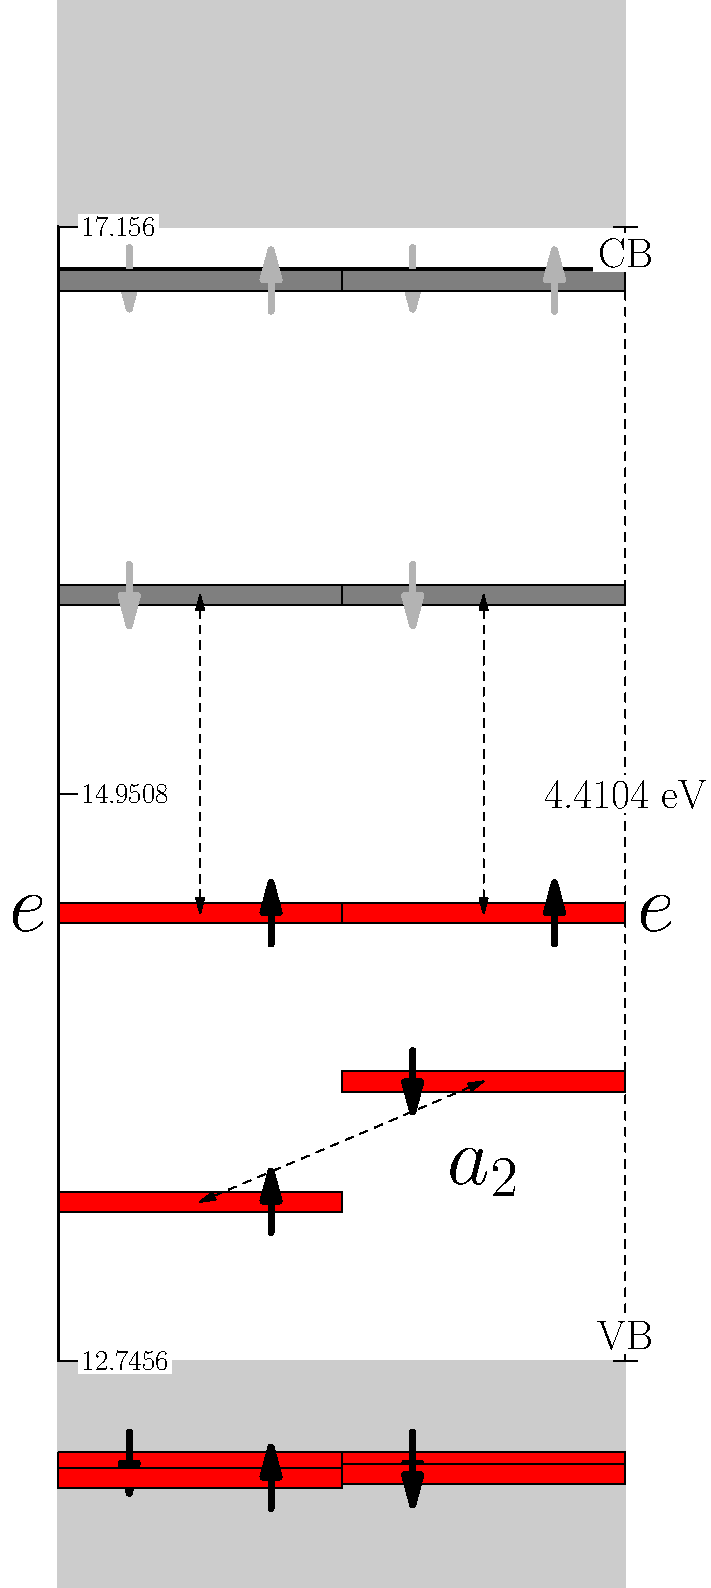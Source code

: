 
string LUMO_TITLE="";

real ENERGIE_LB_PRISTINE   = 17.1560 ;
real ENERGIE_VB_PRISTINE   = 12.7456 ;

real OBERKANTE     = 100;
real UNTERKANTE    = 0;
real IMG_WIDTH     = 50;
real KANTEN_HEIGHT = 20;

bool DRAW_ENERGY     = false;
bool DRAW_BAND       = false;
bool DRAW_OCCUPATION = false;

unitsize(.2cm);
currentpen = fontsize(20);

struct state {
  static int state_count;
  real energy;
  real occupation;
  real band;
  real value;
  pen color;
  pen spin_color;
  pen spin_occupied_color   = black;
  pen spin_unoccupied_color = 0.7*white+dashed;
  pen occupied_color   = red;
  pen unoccupied_color = gray;
  string title         = "";
  real spin            = 0;
  real VB              = ENERGIE_VB_PRISTINE;
  real LB              = ENERGIE_LB_PRISTINE;
  real DASH_WIDTH      = 25;
  real DASH_HEIGHT     = 1.8;
  real X_COORD         = 0;
  real Y_OFFSET        = 0;
  real OCCUPATION_CUTOFF = 0.1;
  real getPlottingValue (){
    real val = 100*(energy - VB)/(LB-VB);
    return val + Y_OFFSET;
  };
  bool isOccupied(){
    if ( occupation >= OCCUPATION_CUTOFF ) {
      return true;
    } else {
      return false;
    }
  };
  state setStyle(){
    real parameter;
    if ( spin != 0 ) {
      parameter = occupation;
    } else {
      parameter = occupation/2;
    }
    color = parameter*occupied_color+(1-parameter)*unoccupied_color;
    spin_color = parameter*spin_occupied_color+(1-parameter)*spin_unoccupied_color+linewidth(3);
    return this;
  };
  void operator init(real energy, real spin, real occupation, real band){
    this.energy     = energy;
    this.occupation = occupation;
    this.band       = band;
    this.spin       = spin;
    this.value      = getPlottingValue();
    state_count    += 1;
    setStyle();
  };
  pair getMiddlePoint (  ){
    real x,y;
    x = X_COORD+(DASH_WIDTH)/2;
    y = value + (DASH_HEIGHT)/2;
    return (x,y);
  };
  state setColors (pen color, pen spin_color=this.spin_color){
    this.color = color;
    this.spin_color = spin_color;
    return this;
  };
  state setAutoPosition (){
    int controller = state_count%2;
    X_COORD=0+controller*(DASH_WIDTH);
    return this;
  };
  bool  isLeft (){
    if ( getMiddlePoint().x >= IMG_WIDTH/2 ) {
      return false;
    }
    else{
      return true;
    }
  };
  bool isUp (){   return spin == 1?true:false; };
  bool isDown (){ return spin == 2?true:false; };
  pair getSpinPosition (bool up=false){
    real x_deviation = 0.25*DASH_WIDTH;
    pair middle      = getMiddlePoint();
    if (up) {
      return (middle - (-x_deviation,0));
    } else {
      return (middle + (-x_deviation,0));
    }
  };
  path getSpinArrow (){
    bool up = isUp();
    pair position = getSpinPosition(up);
    real height = 3*DASH_HEIGHT;
    if (isUp()) {
      return position - (0,height/2) -- position + (0,height/2);
    } else {
      return position + (0,height/2) -- position - (0,height/2);
    }
  };
  state draw_energy (){
    if ( isLeft() ) {
      label((string)energy, (X_COORD,value), W, red);
    } else {
      label((string)energy, (X_COORD+DASH_WIDTH, value), E, red);
    }
    return this;
  };
  state draw_spin(){
    path spinArrow = getSpinArrow();
    draw(spinArrow, spin_color,Arrow(15));
    return this;
  };
  state draw (
      bool draw_band       = false,
      bool draw_occupation = true,
      bool draw_energy     = true
      ){
    filldraw(
        box(
          (X_COORD,value)
          ,(X_COORD+DASH_WIDTH,value+DASH_HEIGHT)
          ),
        color,color*0
        );
    if ( draw_band )
      label(scale(1)*(string)band       , getMiddlePoint() - (DASH_WIDTH/4 , 0) , black);
    if ( draw_occupation && occupation != 0)
      label(scale(1)*(string)occupation , getSpinPosition(!isUp()) , black);
    if ( draw_energy ) draw_energy();
    if ( spin != 0 ) draw_spin();
    return this;
  };
};



//----------------------------
//-  Valence and Cond bands  -
//----------------------------


label(LUMO_TITLE, (25, 100+KANTEN_HEIGHT/1.1), 0.8*blue);

path UNTERKANTE_BOX = box((0 , UNTERKANTE) , (IMG_WIDTH , UNTERKANTE - KANTEN_HEIGHT));
path OBERKANTE_BOX  = box((0 , OBERKANTE)  , (IMG_WIDTH , OBERKANTE + KANTEN_HEIGHT));

pen bandStyle = .8*white;
filldraw(OBERKANTE_BOX  , bandStyle, bandStyle);
filldraw(UNTERKANTE_BOX , bandStyle, bandStyle);







/* DRAW STATES {{{1 */
/********************/

////energy, spin, occupation, band
//state(17.0223, 1, -0.00000, 260)
//.setAutoPosition()
//.draw( draw_band       = DRAW_BAND,
    //draw_occupation = DRAW_OCCUPATION,
    //draw_energy     = DRAW_ENERGY
//);

////energy, spin, occupation, band
//state(17.0223, 1, -0.00000, 261)
//.setAutoPosition()
//.draw( draw_band       = DRAW_BAND,
    //draw_occupation = DRAW_OCCUPATION,
    //draw_energy     = DRAW_ENERGY
//);

////energy, spin, occupation, band
//state(16.9384, 2, -0.00000, 259)
//.setAutoPosition()
//.draw( draw_band       = DRAW_BAND,
    //draw_occupation = DRAW_OCCUPATION,
    //draw_energy     = DRAW_ENERGY
//);

////energy, spin, occupation, band
//state(16.9186, 1, -0.00000, 259)
//.setAutoPosition()
//.draw( draw_band       = DRAW_BAND,
    //draw_occupation = DRAW_OCCUPATION,
    //draw_energy     = DRAW_ENERGY
//);

//energy, spin, occupation, band
state(16.9157, 2, -0.00000, 257)
.setAutoPosition()
.draw( draw_band       = DRAW_BAND,
    draw_occupation = DRAW_OCCUPATION,
    draw_energy     = DRAW_ENERGY
);

//energy, spin, occupation, band
state(16.9157, 2, -0.00000, 258)
.setAutoPosition()
.draw( draw_band       = DRAW_BAND,
    draw_occupation = DRAW_OCCUPATION,
    draw_energy     = DRAW_ENERGY
);

//energy, spin, occupation, band
state(16.9077, 1, -0.00000, 257)
.setAutoPosition()
.draw( draw_band       = DRAW_BAND,
    draw_occupation = DRAW_OCCUPATION,
    draw_energy     = DRAW_ENERGY
);

//energy, spin, occupation, band
state(16.9077, 1, -0.00000, 258)
.setAutoPosition()
.draw( draw_band       = DRAW_BAND,
    draw_occupation = DRAW_OCCUPATION,
    draw_energy     = DRAW_ENERGY
);

//energy, spin, occupation, band
state exup = state(15.6843, 2, -0.00000, 256)
.setAutoPosition()
.draw( draw_band       = DRAW_BAND,
    draw_occupation = DRAW_OCCUPATION,
    draw_energy     = DRAW_ENERGY
);

//energy, spin, occupation, band
state eyup = state(15.6842, 2, -0.00000, 255)
.setAutoPosition()
.draw( draw_band       = DRAW_BAND,
    draw_occupation = DRAW_OCCUPATION,
    draw_energy     = DRAW_ENERGY
);


//energy, spin, occupation, band
state ex = state(14.4463, 1, 0.99996, 256)
.setAutoPosition()
.draw( draw_band       = DRAW_BAND,
    draw_occupation = DRAW_OCCUPATION,
    draw_energy     = DRAW_ENERGY
);

label(scale(2)*"$e$",ex.getMiddlePoint()+(ex.DASH_WIDTH/2,0),E);

//energy, spin, occupation, band
state ey = state(14.4463, 1, 1.00004, 255)
.setAutoPosition()
.draw( draw_band       = DRAW_BAND,
    draw_occupation = DRAW_OCCUPATION,
    draw_energy     = DRAW_ENERGY
);

label(scale(2)*"$e$",ey.getMiddlePoint()-(ey.DASH_WIDTH/2,0),W);





//energy, spin, occupation, band
state a2up = state(13.7927, 2, 1.00000, 254)
.setAutoPosition()
.draw( draw_band       = DRAW_BAND,
    draw_occupation = DRAW_OCCUPATION,
    draw_energy     = DRAW_ENERGY
);

label(scale(2)*"$a_2$",a2up.getMiddlePoint()-(0,8));




//energy, spin, occupation, band
state a2 = state(13.3242, 1, 1.00000, 254)
.setAutoPosition()
.draw( draw_band       = DRAW_BAND,
    draw_occupation = DRAW_OCCUPATION,
    draw_energy     = DRAW_ENERGY
);

draw(ex.getMiddlePoint() -- exup.getMiddlePoint(), dashed, Arrows);
draw(ey.getMiddlePoint() -- eyup.getMiddlePoint(), dashed, Arrows);
draw(a2.getMiddlePoint() -- a2up.getMiddlePoint(), dashed, Arrows);

//energy, spin, occupation, band
state(12.3093, 2, 1.00000, 253)
.setAutoPosition()
.draw( draw_band       = DRAW_BAND,
    draw_occupation = DRAW_OCCUPATION,
    draw_energy     = DRAW_ENERGY
);

//energy, spin, occupation, band
state(12.3093, 2, 1.00000, 252)
.setAutoPosition()
.draw( draw_band       = DRAW_BAND,
    draw_occupation = DRAW_OCCUPATION,
    draw_energy     = DRAW_ENERGY
);

//energy, spin, occupation, band
state(12.2643, 2, 1.00000, 251)
.setAutoPosition()
.draw( draw_band       = DRAW_BAND,
    draw_occupation = DRAW_OCCUPATION,
    draw_energy     = DRAW_ENERGY
);

//energy, spin, occupation, band
state(12.2508, 1, 1.00000, 253)
.setAutoPosition()
.draw( draw_band       = DRAW_BAND,
    draw_occupation = DRAW_OCCUPATION,
    draw_energy     = DRAW_ENERGY
);

////energy, spin, occupation, band
//state(12.2508, 1, 1.00000, 252)
//.setAutoPosition()
//.draw( draw_band       = DRAW_BAND,
    //draw_occupation = DRAW_OCCUPATION,
    //draw_energy     = DRAW_ENERGY
//);

////energy, spin, occupation, band
//state(12.1372, 1, 1.00000, 251)
//.setAutoPosition()
//.draw( draw_band       = DRAW_BAND,
    //draw_occupation = DRAW_OCCUPATION,
    //draw_energy     = DRAW_ENERGY
//);



//---------------
//-  SCALE  {{{1-
//---------------

real pointsToEnergy ( real point ){
  return (ENERGIE_LB_PRISTINE-ENERGIE_VB_PRISTINE)*point/100 + ENERGIE_VB_PRISTINE;
};
int steps = 2;
real width = 100/steps;

// Bandgap

draw((50,0)--(50,100),dashed+linewidth(.5), Bars(4mm));
label((string)(ENERGIE_LB_PRISTINE-ENERGIE_VB_PRISTINE)+" eV", (50,50), Fill(white));
label("VB", (IMG_WIDTH,0)+UNTERKANTE, N, Fill(white));
label("CB", (IMG_WIDTH,100)+UNTERKANTE, S, Fill(white));


// SCALE
draw((0,0)--(0,100), linewidth(1));
for ( int i = 0; i <= steps; i+=1 ) {
  // SCALE TICKS
  draw((0,width*i)--(2,width*i));
  // SCALE LABELS
  label(scale(0.7)*(string)pointsToEnergy(width*i), (1,width*i), E, Fill(white));
}

// vim: nospell
//vim-run: asy -f pdf % && mupdf $(basename % .asy).pdf &
//vim-run: asy -batchView




